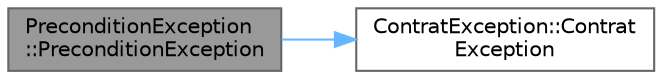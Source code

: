 digraph "PreconditionException::PreconditionException"
{
 // LATEX_PDF_SIZE
  bgcolor="transparent";
  edge [fontname=Helvetica,fontsize=10,labelfontname=Helvetica,labelfontsize=10];
  node [fontname=Helvetica,fontsize=10,shape=box,height=0.2,width=0.4];
  rankdir="LR";
  Node1 [id="Node000001",label="PreconditionException\l::PreconditionException",height=0.2,width=0.4,color="gray40", fillcolor="grey60", style="filled", fontcolor="black",tooltip="Constructeur de la classe PreconditionException en initialisant la classe de base ContratException...."];
  Node1 -> Node2 [id="edge1_Node000001_Node000002",color="steelblue1",style="solid",tooltip=" "];
  Node2 [id="Node000002",label="ContratException::Contrat\lException",height=0.2,width=0.4,color="grey40", fillcolor="white", style="filled",URL="$class_contrat_exception.html#ad6c04fb577e960f87e010b125aa636a0",tooltip="Constructeur de la classe de base ContratException."];
}
